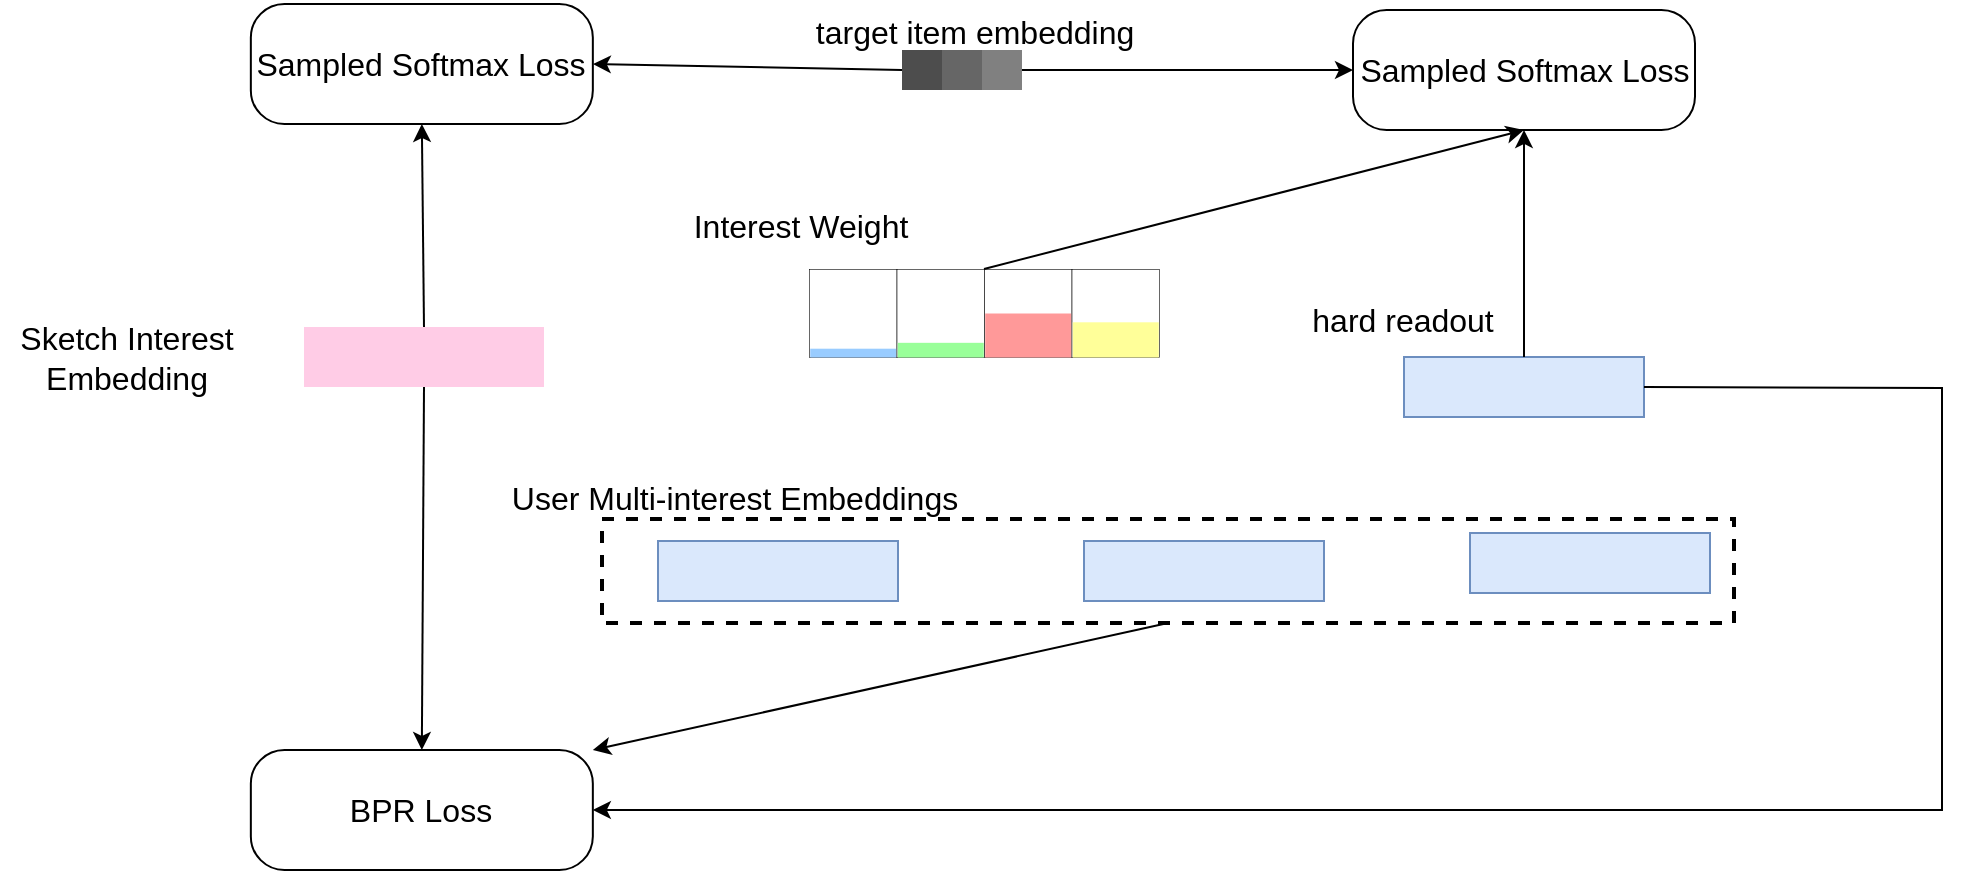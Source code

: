 <mxfile version="24.2.3" type="github">
  <diagram name="第 1 页" id="3Tem675V8fNwe2-wCDWh">
    <mxGraphModel dx="1713" dy="1845" grid="0" gridSize="10" guides="1" tooltips="1" connect="1" arrows="1" fold="1" page="1" pageScale="1" pageWidth="1169" pageHeight="827" math="0" shadow="0">
      <root>
        <mxCell id="0" />
        <mxCell id="1" parent="0" />
        <mxCell id="l_ynabP_fHfLGIZ9dGWE-1" value="Sampled Softmax Loss" style="rounded=1;whiteSpace=wrap;html=1;arcSize=28;fontSize=16;" vertex="1" parent="1">
          <mxGeometry x="144.42" y="-721" width="171" height="60" as="geometry" />
        </mxCell>
        <mxCell id="l_ynabP_fHfLGIZ9dGWE-2" value="BPR Loss" style="rounded=1;whiteSpace=wrap;html=1;arcSize=28;fontSize=16;" vertex="1" parent="1">
          <mxGeometry x="144.42" y="-348" width="171" height="60" as="geometry" />
        </mxCell>
        <mxCell id="l_ynabP_fHfLGIZ9dGWE-3" value="Sampled Softmax Loss" style="rounded=1;whiteSpace=wrap;html=1;arcSize=28;fontSize=16;" vertex="1" parent="1">
          <mxGeometry x="695.5" y="-718" width="171" height="60" as="geometry" />
        </mxCell>
        <mxCell id="l_ynabP_fHfLGIZ9dGWE-4" value="" style="rounded=0;whiteSpace=wrap;html=1;fillColor=#dae8fc;strokeColor=#6c8ebf;direction=west;flipH=0;flipV=1;container=0;" vertex="1" parent="1">
          <mxGeometry x="754" y="-456.5" width="120" height="30" as="geometry" />
        </mxCell>
        <mxCell id="l_ynabP_fHfLGIZ9dGWE-5" value="" style="rounded=0;whiteSpace=wrap;html=1;fillColor=#dae8fc;strokeColor=#6c8ebf;direction=west;flipH=0;flipV=1;container=0;" vertex="1" parent="1">
          <mxGeometry x="348.0" y="-452.5" width="120" height="30" as="geometry" />
        </mxCell>
        <mxCell id="l_ynabP_fHfLGIZ9dGWE-6" value="" style="rounded=0;whiteSpace=wrap;html=1;fillColor=#dae8fc;strokeColor=#6c8ebf;direction=west;flipH=0;flipV=1;container=0;" vertex="1" parent="1">
          <mxGeometry x="561" y="-452.5" width="120" height="30" as="geometry" />
        </mxCell>
        <mxCell id="l_ynabP_fHfLGIZ9dGWE-7" value="User Multi-interest Embeddings" style="text;html=1;align=center;verticalAlign=middle;resizable=0;points=[];autosize=1;strokeColor=none;fillColor=none;fontSize=16;" vertex="1" parent="1">
          <mxGeometry x="265" y="-490" width="241" height="31" as="geometry" />
        </mxCell>
        <mxCell id="l_ynabP_fHfLGIZ9dGWE-8" value="" style="rounded=0;whiteSpace=wrap;html=1;fillColor=#dae8fc;strokeColor=#6c8ebf;direction=west;flipH=0;flipV=1;container=0;" vertex="1" parent="1">
          <mxGeometry x="721" y="-544.5" width="120" height="30" as="geometry" />
        </mxCell>
        <mxCell id="l_ynabP_fHfLGIZ9dGWE-9" value="" style="rounded=0;whiteSpace=wrap;html=1;dashed=1;strokeWidth=2;fillColor=none;" vertex="1" parent="1">
          <mxGeometry x="320" y="-463.5" width="566" height="52" as="geometry" />
        </mxCell>
        <mxCell id="l_ynabP_fHfLGIZ9dGWE-10" value="" style="rounded=0;whiteSpace=wrap;html=1;fillColor=#FFCCE6;fontColor=#ffffff;strokeColor=none;direction=west;flipH=0;flipV=1;" vertex="1" parent="1">
          <mxGeometry x="171" y="-559.5" width="120" height="30" as="geometry" />
        </mxCell>
        <mxCell id="l_ynabP_fHfLGIZ9dGWE-11" value="&lt;font style=&quot;font-size: 16px;&quot;&gt;Sketch Interest&lt;/font&gt;&lt;div style=&quot;font-size: 16px;&quot;&gt;&lt;font style=&quot;font-size: 16px;&quot;&gt;Embedding&lt;/font&gt;&lt;/div&gt;" style="text;html=1;align=center;verticalAlign=middle;resizable=0;points=[];autosize=1;strokeColor=none;fillColor=none;" vertex="1" parent="1">
          <mxGeometry x="19.42" y="-569.5" width="125" height="50" as="geometry" />
        </mxCell>
        <mxCell id="l_ynabP_fHfLGIZ9dGWE-12" value="" style="group" vertex="1" connectable="0" parent="1">
          <mxGeometry x="423.5" y="-588.5" width="175" height="44" as="geometry" />
        </mxCell>
        <mxCell id="l_ynabP_fHfLGIZ9dGWE-13" value="" style="group" vertex="1" connectable="0" parent="l_ynabP_fHfLGIZ9dGWE-12">
          <mxGeometry width="43.75" height="44" as="geometry" />
        </mxCell>
        <mxCell id="l_ynabP_fHfLGIZ9dGWE-14" value="" style="rounded=0;whiteSpace=wrap;html=1;strokeWidth=0.3;strokeColor=default;" vertex="1" parent="l_ynabP_fHfLGIZ9dGWE-13">
          <mxGeometry width="43.75" height="44" as="geometry" />
        </mxCell>
        <mxCell id="l_ynabP_fHfLGIZ9dGWE-15" value="" style="whiteSpace=wrap;html=1;fillColor=#99CCFF;strokeColor=none;strokeWidth=0.5;" vertex="1" parent="l_ynabP_fHfLGIZ9dGWE-13">
          <mxGeometry x="0.365" y="39.6" width="43.021" height="4.4" as="geometry" />
        </mxCell>
        <mxCell id="l_ynabP_fHfLGIZ9dGWE-16" value="" style="group" vertex="1" connectable="0" parent="l_ynabP_fHfLGIZ9dGWE-12">
          <mxGeometry x="43.75" width="43.75" height="44" as="geometry" />
        </mxCell>
        <mxCell id="l_ynabP_fHfLGIZ9dGWE-17" value="" style="rounded=0;whiteSpace=wrap;html=1;strokeWidth=0.3;strokeColor=default;" vertex="1" parent="l_ynabP_fHfLGIZ9dGWE-16">
          <mxGeometry width="43.75" height="44" as="geometry" />
        </mxCell>
        <mxCell id="l_ynabP_fHfLGIZ9dGWE-18" value="" style="whiteSpace=wrap;html=1;fillColor=#99FF99;strokeColor=none;strokeWidth=0.5;" vertex="1" parent="l_ynabP_fHfLGIZ9dGWE-16">
          <mxGeometry x="0.365" y="36.667" width="43.021" height="7.333" as="geometry" />
        </mxCell>
        <mxCell id="l_ynabP_fHfLGIZ9dGWE-19" value="" style="group" vertex="1" connectable="0" parent="l_ynabP_fHfLGIZ9dGWE-12">
          <mxGeometry x="87.5" width="43.75" height="44" as="geometry" />
        </mxCell>
        <mxCell id="l_ynabP_fHfLGIZ9dGWE-20" value="" style="rounded=0;whiteSpace=wrap;html=1;strokeWidth=0.3;strokeColor=default;" vertex="1" parent="l_ynabP_fHfLGIZ9dGWE-19">
          <mxGeometry width="43.75" height="44" as="geometry" />
        </mxCell>
        <mxCell id="l_ynabP_fHfLGIZ9dGWE-21" value="" style="whiteSpace=wrap;html=1;fillColor=#FF9999;strokeColor=none;strokeWidth=0.5;" vertex="1" parent="l_ynabP_fHfLGIZ9dGWE-19">
          <mxGeometry x="0.365" y="22" width="43.021" height="22" as="geometry" />
        </mxCell>
        <mxCell id="l_ynabP_fHfLGIZ9dGWE-22" value="" style="group" vertex="1" connectable="0" parent="l_ynabP_fHfLGIZ9dGWE-12">
          <mxGeometry x="131.25" width="43.75" height="44" as="geometry" />
        </mxCell>
        <mxCell id="l_ynabP_fHfLGIZ9dGWE-23" value="" style="rounded=0;whiteSpace=wrap;html=1;strokeWidth=0.3;strokeColor=default;" vertex="1" parent="l_ynabP_fHfLGIZ9dGWE-22">
          <mxGeometry width="43.75" height="44" as="geometry" />
        </mxCell>
        <mxCell id="l_ynabP_fHfLGIZ9dGWE-24" value="" style="whiteSpace=wrap;html=1;fillColor=#FFFF99;strokeColor=none;strokeWidth=0.5;" vertex="1" parent="l_ynabP_fHfLGIZ9dGWE-22">
          <mxGeometry x="0.365" y="26.4" width="43.021" height="17.6" as="geometry" />
        </mxCell>
        <mxCell id="l_ynabP_fHfLGIZ9dGWE-25" value="&lt;font style=&quot;font-size: 16px;&quot;&gt;Interest Weight&lt;/font&gt;" style="text;html=1;align=center;verticalAlign=middle;resizable=0;points=[];autosize=1;strokeColor=none;fillColor=none;" vertex="1" parent="1">
          <mxGeometry x="356" y="-625.001" width="125" height="31" as="geometry" />
        </mxCell>
        <mxCell id="l_ynabP_fHfLGIZ9dGWE-26" style="edgeStyle=orthogonalEdgeStyle;rounded=0;orthogonalLoop=1;jettySize=auto;html=1;exitX=0.5;exitY=0;exitDx=0;exitDy=0;" edge="1" parent="1" source="l_ynabP_fHfLGIZ9dGWE-10" target="l_ynabP_fHfLGIZ9dGWE-10">
          <mxGeometry relative="1" as="geometry" />
        </mxCell>
        <mxCell id="l_ynabP_fHfLGIZ9dGWE-27" value="hard readout" style="text;html=1;align=center;verticalAlign=middle;resizable=0;points=[];autosize=1;strokeColor=none;fillColor=none;fontSize=16;" vertex="1" parent="1">
          <mxGeometry x="665" y="-579" width="109" height="31" as="geometry" />
        </mxCell>
        <mxCell id="l_ynabP_fHfLGIZ9dGWE-28" value="" style="group;fontSize=16;" vertex="1" connectable="0" parent="1">
          <mxGeometry x="470" y="-698" width="60" height="20" as="geometry" />
        </mxCell>
        <mxCell id="l_ynabP_fHfLGIZ9dGWE-29" value="" style="whiteSpace=wrap;html=1;aspect=fixed;fillColor=#4D4D4D;strokeColor=none;container=0;fontSize=16;" vertex="1" parent="l_ynabP_fHfLGIZ9dGWE-28">
          <mxGeometry width="20" height="20" as="geometry" />
        </mxCell>
        <mxCell id="l_ynabP_fHfLGIZ9dGWE-30" value="" style="whiteSpace=wrap;html=1;aspect=fixed;fillColor=#666666;strokeColor=none;container=0;fontSize=16;" vertex="1" parent="l_ynabP_fHfLGIZ9dGWE-28">
          <mxGeometry x="20" width="20" height="20" as="geometry" />
        </mxCell>
        <mxCell id="l_ynabP_fHfLGIZ9dGWE-31" value="" style="whiteSpace=wrap;html=1;aspect=fixed;fillColor=#808080;strokeColor=none;container=0;fontSize=16;" vertex="1" parent="l_ynabP_fHfLGIZ9dGWE-28">
          <mxGeometry x="40" width="20" height="20" as="geometry" />
        </mxCell>
        <mxCell id="l_ynabP_fHfLGIZ9dGWE-32" value="target item embedding" style="text;html=1;align=center;verticalAlign=middle;resizable=0;points=[];autosize=1;strokeColor=none;fillColor=none;fontSize=16;" vertex="1" parent="1">
          <mxGeometry x="417" y="-722.5" width="177" height="31" as="geometry" />
        </mxCell>
        <mxCell id="l_ynabP_fHfLGIZ9dGWE-33" value="" style="endArrow=classic;html=1;rounded=0;entryX=0.5;entryY=1;entryDx=0;entryDy=0;exitX=0;exitY=0;exitDx=0;exitDy=0;" edge="1" parent="1" source="l_ynabP_fHfLGIZ9dGWE-20" target="l_ynabP_fHfLGIZ9dGWE-3">
          <mxGeometry width="50" height="50" relative="1" as="geometry">
            <mxPoint x="616" y="-629" as="sourcePoint" />
            <mxPoint x="592" y="-743" as="targetPoint" />
          </mxGeometry>
        </mxCell>
        <mxCell id="l_ynabP_fHfLGIZ9dGWE-34" value="" style="endArrow=classic;html=1;rounded=0;exitX=0.5;exitY=1;exitDx=0;exitDy=0;entryX=0.5;entryY=1;entryDx=0;entryDy=0;" edge="1" parent="1" source="l_ynabP_fHfLGIZ9dGWE-8" target="l_ynabP_fHfLGIZ9dGWE-3">
          <mxGeometry width="50" height="50" relative="1" as="geometry">
            <mxPoint x="978" y="-678" as="sourcePoint" />
            <mxPoint x="1028" y="-728" as="targetPoint" />
          </mxGeometry>
        </mxCell>
        <mxCell id="l_ynabP_fHfLGIZ9dGWE-35" value="" style="endArrow=classic;html=1;rounded=0;exitX=1;exitY=0.5;exitDx=0;exitDy=0;entryX=0;entryY=0.5;entryDx=0;entryDy=0;" edge="1" parent="1" source="l_ynabP_fHfLGIZ9dGWE-31" target="l_ynabP_fHfLGIZ9dGWE-3">
          <mxGeometry width="50" height="50" relative="1" as="geometry">
            <mxPoint x="1017" y="-665" as="sourcePoint" />
            <mxPoint x="702" y="-632" as="targetPoint" />
          </mxGeometry>
        </mxCell>
        <mxCell id="l_ynabP_fHfLGIZ9dGWE-36" value="" style="endArrow=classic;html=1;rounded=0;entryX=0.5;entryY=1;entryDx=0;entryDy=0;exitX=0.5;exitY=1;exitDx=0;exitDy=0;" edge="1" parent="1" source="l_ynabP_fHfLGIZ9dGWE-10" target="l_ynabP_fHfLGIZ9dGWE-1">
          <mxGeometry width="50" height="50" relative="1" as="geometry">
            <mxPoint x="324" y="-565" as="sourcePoint" />
            <mxPoint x="374" y="-615" as="targetPoint" />
          </mxGeometry>
        </mxCell>
        <mxCell id="l_ynabP_fHfLGIZ9dGWE-37" value="" style="endArrow=classic;html=1;rounded=0;entryX=1;entryY=0.5;entryDx=0;entryDy=0;exitX=0;exitY=0.5;exitDx=0;exitDy=0;" edge="1" parent="1" source="l_ynabP_fHfLGIZ9dGWE-29" target="l_ynabP_fHfLGIZ9dGWE-1">
          <mxGeometry width="50" height="50" relative="1" as="geometry">
            <mxPoint x="355" y="-585" as="sourcePoint" />
            <mxPoint x="405" y="-635" as="targetPoint" />
          </mxGeometry>
        </mxCell>
        <mxCell id="l_ynabP_fHfLGIZ9dGWE-38" value="" style="endArrow=classic;html=1;rounded=0;entryX=0.5;entryY=0;entryDx=0;entryDy=0;exitX=0.5;exitY=0;exitDx=0;exitDy=0;" edge="1" parent="1" source="l_ynabP_fHfLGIZ9dGWE-10" target="l_ynabP_fHfLGIZ9dGWE-2">
          <mxGeometry width="50" height="50" relative="1" as="geometry">
            <mxPoint x="162" y="-425" as="sourcePoint" />
            <mxPoint x="212" y="-475" as="targetPoint" />
          </mxGeometry>
        </mxCell>
        <mxCell id="l_ynabP_fHfLGIZ9dGWE-39" value="" style="endArrow=classic;html=1;rounded=0;exitX=0.5;exitY=1;exitDx=0;exitDy=0;entryX=1;entryY=0;entryDx=0;entryDy=0;" edge="1" parent="1" source="l_ynabP_fHfLGIZ9dGWE-9" target="l_ynabP_fHfLGIZ9dGWE-2">
          <mxGeometry width="50" height="50" relative="1" as="geometry">
            <mxPoint x="595" y="-215" as="sourcePoint" />
            <mxPoint x="603" y="-322" as="targetPoint" />
          </mxGeometry>
        </mxCell>
        <mxCell id="l_ynabP_fHfLGIZ9dGWE-40" value="" style="endArrow=classic;html=1;rounded=0;exitX=0;exitY=0.5;exitDx=0;exitDy=0;entryX=1;entryY=0.5;entryDx=0;entryDy=0;" edge="1" parent="1" source="l_ynabP_fHfLGIZ9dGWE-8" target="l_ynabP_fHfLGIZ9dGWE-2">
          <mxGeometry width="50" height="50" relative="1" as="geometry">
            <mxPoint x="856" y="-524" as="sourcePoint" />
            <mxPoint x="990" y="-224" as="targetPoint" />
            <Array as="points">
              <mxPoint x="990" y="-529" />
              <mxPoint x="990" y="-318" />
            </Array>
          </mxGeometry>
        </mxCell>
      </root>
    </mxGraphModel>
  </diagram>
</mxfile>
